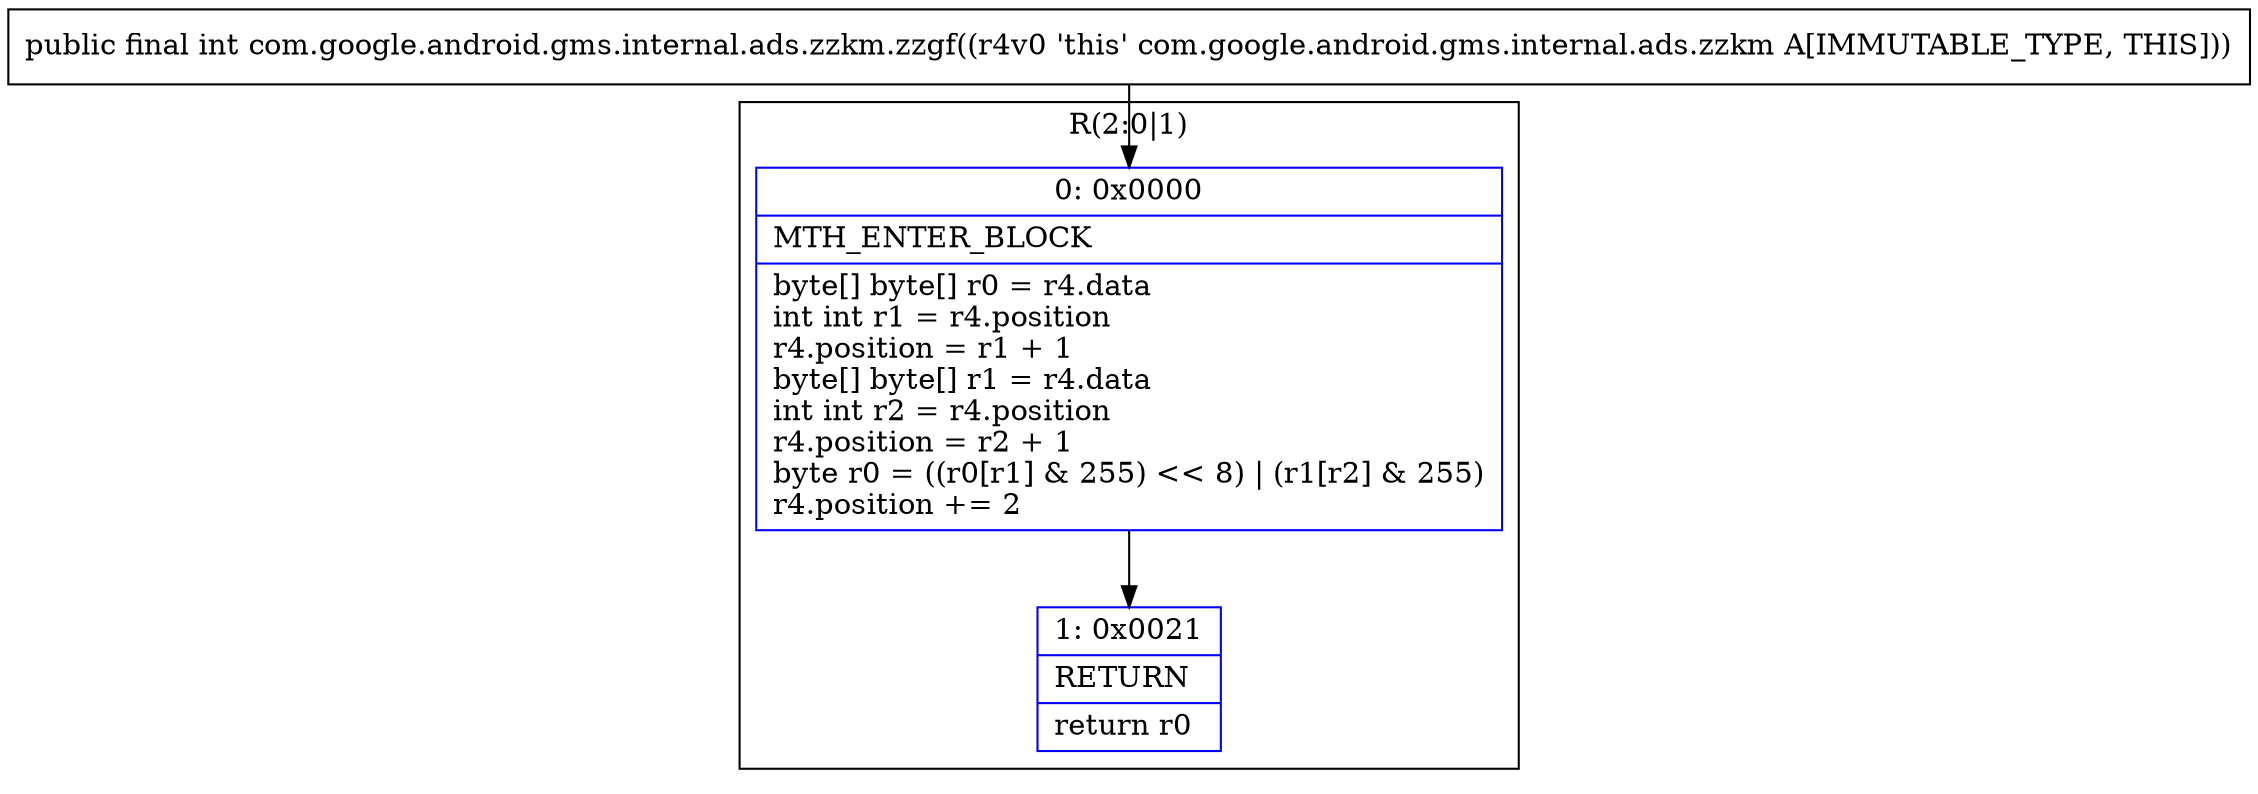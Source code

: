digraph "CFG forcom.google.android.gms.internal.ads.zzkm.zzgf()I" {
subgraph cluster_Region_520387123 {
label = "R(2:0|1)";
node [shape=record,color=blue];
Node_0 [shape=record,label="{0\:\ 0x0000|MTH_ENTER_BLOCK\l|byte[] byte[] r0 = r4.data\lint int r1 = r4.position\lr4.position = r1 + 1\lbyte[] byte[] r1 = r4.data\lint int r2 = r4.position\lr4.position = r2 + 1\lbyte r0 = ((r0[r1] & 255) \<\< 8) \| (r1[r2] & 255)\lr4.position += 2\l}"];
Node_1 [shape=record,label="{1\:\ 0x0021|RETURN\l|return r0\l}"];
}
MethodNode[shape=record,label="{public final int com.google.android.gms.internal.ads.zzkm.zzgf((r4v0 'this' com.google.android.gms.internal.ads.zzkm A[IMMUTABLE_TYPE, THIS])) }"];
MethodNode -> Node_0;
Node_0 -> Node_1;
}

